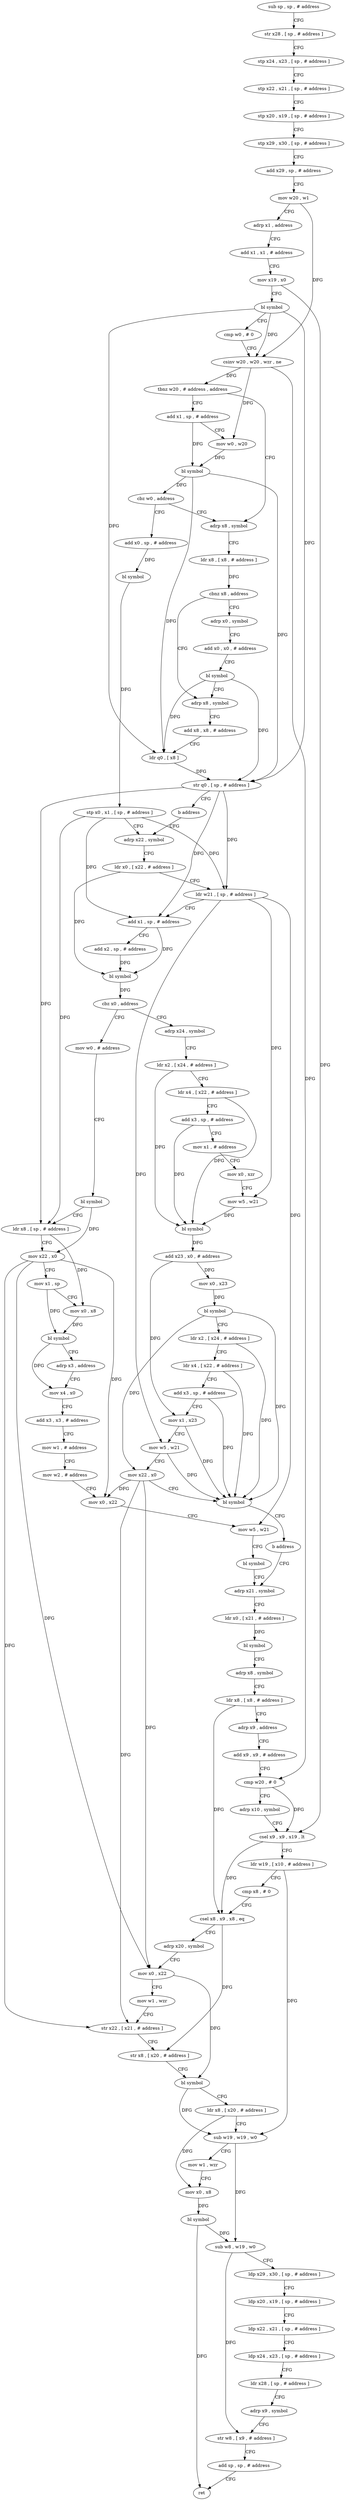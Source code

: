 digraph "func" {
"4209324" [label = "sub sp , sp , # address" ]
"4209328" [label = "str x28 , [ sp , # address ]" ]
"4209332" [label = "stp x24 , x23 , [ sp , # address ]" ]
"4209336" [label = "stp x22 , x21 , [ sp , # address ]" ]
"4209340" [label = "stp x20 , x19 , [ sp , # address ]" ]
"4209344" [label = "stp x29 , x30 , [ sp , # address ]" ]
"4209348" [label = "add x29 , sp , # address" ]
"4209352" [label = "mov w20 , w1" ]
"4209356" [label = "adrp x1 , address" ]
"4209360" [label = "add x1 , x1 , # address" ]
"4209364" [label = "mov x19 , x0" ]
"4209368" [label = "bl symbol" ]
"4209372" [label = "cmp w0 , # 0" ]
"4209376" [label = "csinv w20 , w20 , wzr , ne" ]
"4209380" [label = "tbnz w20 , # address , address" ]
"4209400" [label = "adrp x8 , symbol" ]
"4209384" [label = "add x1 , sp , # address" ]
"4209404" [label = "ldr x8 , [ x8 , # address ]" ]
"4209408" [label = "cbnz x8 , address" ]
"4209424" [label = "adrp x8 , symbol" ]
"4209412" [label = "adrp x0 , symbol" ]
"4209388" [label = "mov w0 , w20" ]
"4209392" [label = "bl symbol" ]
"4209396" [label = "cbz w0 , address" ]
"4209444" [label = "add x0 , sp , # address" ]
"4209428" [label = "add x8 , x8 , # address" ]
"4209432" [label = "ldr q0 , [ x8 ]" ]
"4209436" [label = "str q0 , [ sp , # address ]" ]
"4209440" [label = "b address" ]
"4209456" [label = "adrp x22 , symbol" ]
"4209416" [label = "add x0 , x0 , # address" ]
"4209420" [label = "bl symbol" ]
"4209448" [label = "bl symbol" ]
"4209452" [label = "stp x0 , x1 , [ sp , # address ]" ]
"4209460" [label = "ldr x0 , [ x22 , # address ]" ]
"4209464" [label = "ldr w21 , [ sp , # address ]" ]
"4209468" [label = "add x1 , sp , # address" ]
"4209472" [label = "add x2 , sp , # address" ]
"4209476" [label = "bl symbol" ]
"4209480" [label = "cbz x0 , address" ]
"4209560" [label = "mov w0 , # address" ]
"4209484" [label = "adrp x24 , symbol" ]
"4209564" [label = "bl symbol" ]
"4209568" [label = "ldr x8 , [ sp , # address ]" ]
"4209572" [label = "mov x22 , x0" ]
"4209576" [label = "mov x1 , sp" ]
"4209580" [label = "mov x0 , x8" ]
"4209584" [label = "bl symbol" ]
"4209588" [label = "adrp x3 , address" ]
"4209592" [label = "mov x4 , x0" ]
"4209596" [label = "add x3 , x3 , # address" ]
"4209600" [label = "mov w1 , # address" ]
"4209604" [label = "mov w2 , # address" ]
"4209608" [label = "mov x0 , x22" ]
"4209612" [label = "mov w5 , w21" ]
"4209616" [label = "bl symbol" ]
"4209620" [label = "adrp x21 , symbol" ]
"4209488" [label = "ldr x2 , [ x24 , # address ]" ]
"4209492" [label = "ldr x4 , [ x22 , # address ]" ]
"4209496" [label = "add x3 , sp , # address" ]
"4209500" [label = "mov x1 , # address" ]
"4209504" [label = "mov x0 , xzr" ]
"4209508" [label = "mov w5 , w21" ]
"4209512" [label = "bl symbol" ]
"4209516" [label = "add x23 , x0 , # address" ]
"4209520" [label = "mov x0 , x23" ]
"4209524" [label = "bl symbol" ]
"4209528" [label = "ldr x2 , [ x24 , # address ]" ]
"4209532" [label = "ldr x4 , [ x22 , # address ]" ]
"4209536" [label = "add x3 , sp , # address" ]
"4209540" [label = "mov x1 , x23" ]
"4209544" [label = "mov w5 , w21" ]
"4209548" [label = "mov x22 , x0" ]
"4209552" [label = "bl symbol" ]
"4209556" [label = "b address" ]
"4209624" [label = "ldr x0 , [ x21 , # address ]" ]
"4209628" [label = "bl symbol" ]
"4209632" [label = "adrp x8 , symbol" ]
"4209636" [label = "ldr x8 , [ x8 , # address ]" ]
"4209640" [label = "adrp x9 , address" ]
"4209644" [label = "add x9 , x9 , # address" ]
"4209648" [label = "cmp w20 , # 0" ]
"4209652" [label = "adrp x10 , symbol" ]
"4209656" [label = "csel x9 , x9 , x19 , lt" ]
"4209660" [label = "ldr w19 , [ x10 , # address ]" ]
"4209664" [label = "cmp x8 , # 0" ]
"4209668" [label = "csel x8 , x9 , x8 , eq" ]
"4209672" [label = "adrp x20 , symbol" ]
"4209676" [label = "mov x0 , x22" ]
"4209680" [label = "mov w1 , wzr" ]
"4209684" [label = "str x22 , [ x21 , # address ]" ]
"4209688" [label = "str x8 , [ x20 , # address ]" ]
"4209692" [label = "bl symbol" ]
"4209696" [label = "ldr x8 , [ x20 , # address ]" ]
"4209700" [label = "sub w19 , w19 , w0" ]
"4209704" [label = "mov w1 , wzr" ]
"4209708" [label = "mov x0 , x8" ]
"4209712" [label = "bl symbol" ]
"4209716" [label = "sub w8 , w19 , w0" ]
"4209720" [label = "ldp x29 , x30 , [ sp , # address ]" ]
"4209724" [label = "ldp x20 , x19 , [ sp , # address ]" ]
"4209728" [label = "ldp x22 , x21 , [ sp , # address ]" ]
"4209732" [label = "ldp x24 , x23 , [ sp , # address ]" ]
"4209736" [label = "ldr x28 , [ sp , # address ]" ]
"4209740" [label = "adrp x9 , symbol" ]
"4209744" [label = "str w8 , [ x9 , # address ]" ]
"4209748" [label = "add sp , sp , # address" ]
"4209752" [label = "ret" ]
"4209324" -> "4209328" [ label = "CFG" ]
"4209328" -> "4209332" [ label = "CFG" ]
"4209332" -> "4209336" [ label = "CFG" ]
"4209336" -> "4209340" [ label = "CFG" ]
"4209340" -> "4209344" [ label = "CFG" ]
"4209344" -> "4209348" [ label = "CFG" ]
"4209348" -> "4209352" [ label = "CFG" ]
"4209352" -> "4209356" [ label = "CFG" ]
"4209352" -> "4209376" [ label = "DFG" ]
"4209356" -> "4209360" [ label = "CFG" ]
"4209360" -> "4209364" [ label = "CFG" ]
"4209364" -> "4209368" [ label = "CFG" ]
"4209364" -> "4209656" [ label = "DFG" ]
"4209368" -> "4209372" [ label = "CFG" ]
"4209368" -> "4209376" [ label = "DFG" ]
"4209368" -> "4209432" [ label = "DFG" ]
"4209368" -> "4209436" [ label = "DFG" ]
"4209372" -> "4209376" [ label = "CFG" ]
"4209376" -> "4209380" [ label = "DFG" ]
"4209376" -> "4209388" [ label = "DFG" ]
"4209376" -> "4209648" [ label = "DFG" ]
"4209380" -> "4209400" [ label = "CFG" ]
"4209380" -> "4209384" [ label = "CFG" ]
"4209400" -> "4209404" [ label = "CFG" ]
"4209384" -> "4209388" [ label = "CFG" ]
"4209384" -> "4209392" [ label = "DFG" ]
"4209404" -> "4209408" [ label = "DFG" ]
"4209408" -> "4209424" [ label = "CFG" ]
"4209408" -> "4209412" [ label = "CFG" ]
"4209424" -> "4209428" [ label = "CFG" ]
"4209412" -> "4209416" [ label = "CFG" ]
"4209388" -> "4209392" [ label = "DFG" ]
"4209392" -> "4209396" [ label = "DFG" ]
"4209392" -> "4209432" [ label = "DFG" ]
"4209392" -> "4209436" [ label = "DFG" ]
"4209396" -> "4209444" [ label = "CFG" ]
"4209396" -> "4209400" [ label = "CFG" ]
"4209444" -> "4209448" [ label = "DFG" ]
"4209428" -> "4209432" [ label = "CFG" ]
"4209432" -> "4209436" [ label = "DFG" ]
"4209436" -> "4209440" [ label = "CFG" ]
"4209436" -> "4209464" [ label = "DFG" ]
"4209436" -> "4209568" [ label = "DFG" ]
"4209436" -> "4209468" [ label = "DFG" ]
"4209440" -> "4209456" [ label = "CFG" ]
"4209456" -> "4209460" [ label = "CFG" ]
"4209416" -> "4209420" [ label = "CFG" ]
"4209420" -> "4209424" [ label = "CFG" ]
"4209420" -> "4209432" [ label = "DFG" ]
"4209420" -> "4209436" [ label = "DFG" ]
"4209448" -> "4209452" [ label = "DFG" ]
"4209452" -> "4209456" [ label = "CFG" ]
"4209452" -> "4209464" [ label = "DFG" ]
"4209452" -> "4209468" [ label = "DFG" ]
"4209452" -> "4209568" [ label = "DFG" ]
"4209460" -> "4209464" [ label = "CFG" ]
"4209460" -> "4209476" [ label = "DFG" ]
"4209464" -> "4209468" [ label = "CFG" ]
"4209464" -> "4209612" [ label = "DFG" ]
"4209464" -> "4209508" [ label = "DFG" ]
"4209464" -> "4209544" [ label = "DFG" ]
"4209468" -> "4209472" [ label = "CFG" ]
"4209468" -> "4209476" [ label = "DFG" ]
"4209472" -> "4209476" [ label = "DFG" ]
"4209476" -> "4209480" [ label = "DFG" ]
"4209480" -> "4209560" [ label = "CFG" ]
"4209480" -> "4209484" [ label = "CFG" ]
"4209560" -> "4209564" [ label = "CFG" ]
"4209484" -> "4209488" [ label = "CFG" ]
"4209564" -> "4209568" [ label = "CFG" ]
"4209564" -> "4209572" [ label = "DFG" ]
"4209568" -> "4209572" [ label = "CFG" ]
"4209568" -> "4209580" [ label = "DFG" ]
"4209572" -> "4209576" [ label = "CFG" ]
"4209572" -> "4209608" [ label = "DFG" ]
"4209572" -> "4209676" [ label = "DFG" ]
"4209572" -> "4209684" [ label = "DFG" ]
"4209576" -> "4209580" [ label = "CFG" ]
"4209576" -> "4209584" [ label = "DFG" ]
"4209580" -> "4209584" [ label = "DFG" ]
"4209584" -> "4209588" [ label = "CFG" ]
"4209584" -> "4209592" [ label = "DFG" ]
"4209588" -> "4209592" [ label = "CFG" ]
"4209592" -> "4209596" [ label = "CFG" ]
"4209596" -> "4209600" [ label = "CFG" ]
"4209600" -> "4209604" [ label = "CFG" ]
"4209604" -> "4209608" [ label = "CFG" ]
"4209608" -> "4209612" [ label = "CFG" ]
"4209612" -> "4209616" [ label = "CFG" ]
"4209616" -> "4209620" [ label = "CFG" ]
"4209620" -> "4209624" [ label = "CFG" ]
"4209488" -> "4209492" [ label = "CFG" ]
"4209488" -> "4209512" [ label = "DFG" ]
"4209492" -> "4209496" [ label = "CFG" ]
"4209492" -> "4209512" [ label = "DFG" ]
"4209496" -> "4209500" [ label = "CFG" ]
"4209496" -> "4209512" [ label = "DFG" ]
"4209500" -> "4209504" [ label = "CFG" ]
"4209504" -> "4209508" [ label = "CFG" ]
"4209508" -> "4209512" [ label = "DFG" ]
"4209512" -> "4209516" [ label = "DFG" ]
"4209516" -> "4209520" [ label = "DFG" ]
"4209516" -> "4209540" [ label = "DFG" ]
"4209520" -> "4209524" [ label = "DFG" ]
"4209524" -> "4209528" [ label = "CFG" ]
"4209524" -> "4209548" [ label = "DFG" ]
"4209524" -> "4209552" [ label = "DFG" ]
"4209528" -> "4209532" [ label = "CFG" ]
"4209528" -> "4209552" [ label = "DFG" ]
"4209532" -> "4209536" [ label = "CFG" ]
"4209532" -> "4209552" [ label = "DFG" ]
"4209536" -> "4209540" [ label = "CFG" ]
"4209536" -> "4209552" [ label = "DFG" ]
"4209540" -> "4209544" [ label = "CFG" ]
"4209540" -> "4209552" [ label = "DFG" ]
"4209544" -> "4209548" [ label = "CFG" ]
"4209544" -> "4209552" [ label = "DFG" ]
"4209548" -> "4209552" [ label = "CFG" ]
"4209548" -> "4209608" [ label = "DFG" ]
"4209548" -> "4209676" [ label = "DFG" ]
"4209548" -> "4209684" [ label = "DFG" ]
"4209552" -> "4209556" [ label = "CFG" ]
"4209556" -> "4209620" [ label = "CFG" ]
"4209624" -> "4209628" [ label = "DFG" ]
"4209628" -> "4209632" [ label = "CFG" ]
"4209632" -> "4209636" [ label = "CFG" ]
"4209636" -> "4209640" [ label = "CFG" ]
"4209636" -> "4209668" [ label = "DFG" ]
"4209640" -> "4209644" [ label = "CFG" ]
"4209644" -> "4209648" [ label = "CFG" ]
"4209648" -> "4209652" [ label = "CFG" ]
"4209648" -> "4209656" [ label = "DFG" ]
"4209652" -> "4209656" [ label = "CFG" ]
"4209656" -> "4209660" [ label = "CFG" ]
"4209656" -> "4209668" [ label = "DFG" ]
"4209660" -> "4209664" [ label = "CFG" ]
"4209660" -> "4209700" [ label = "DFG" ]
"4209664" -> "4209668" [ label = "CFG" ]
"4209668" -> "4209672" [ label = "CFG" ]
"4209668" -> "4209688" [ label = "DFG" ]
"4209672" -> "4209676" [ label = "CFG" ]
"4209676" -> "4209680" [ label = "CFG" ]
"4209676" -> "4209692" [ label = "DFG" ]
"4209680" -> "4209684" [ label = "CFG" ]
"4209684" -> "4209688" [ label = "CFG" ]
"4209688" -> "4209692" [ label = "CFG" ]
"4209692" -> "4209696" [ label = "CFG" ]
"4209692" -> "4209700" [ label = "DFG" ]
"4209696" -> "4209700" [ label = "CFG" ]
"4209696" -> "4209708" [ label = "DFG" ]
"4209700" -> "4209704" [ label = "CFG" ]
"4209700" -> "4209716" [ label = "DFG" ]
"4209704" -> "4209708" [ label = "CFG" ]
"4209708" -> "4209712" [ label = "DFG" ]
"4209712" -> "4209716" [ label = "DFG" ]
"4209712" -> "4209752" [ label = "DFG" ]
"4209716" -> "4209720" [ label = "CFG" ]
"4209716" -> "4209744" [ label = "DFG" ]
"4209720" -> "4209724" [ label = "CFG" ]
"4209724" -> "4209728" [ label = "CFG" ]
"4209728" -> "4209732" [ label = "CFG" ]
"4209732" -> "4209736" [ label = "CFG" ]
"4209736" -> "4209740" [ label = "CFG" ]
"4209740" -> "4209744" [ label = "CFG" ]
"4209744" -> "4209748" [ label = "CFG" ]
"4209748" -> "4209752" [ label = "CFG" ]
}
